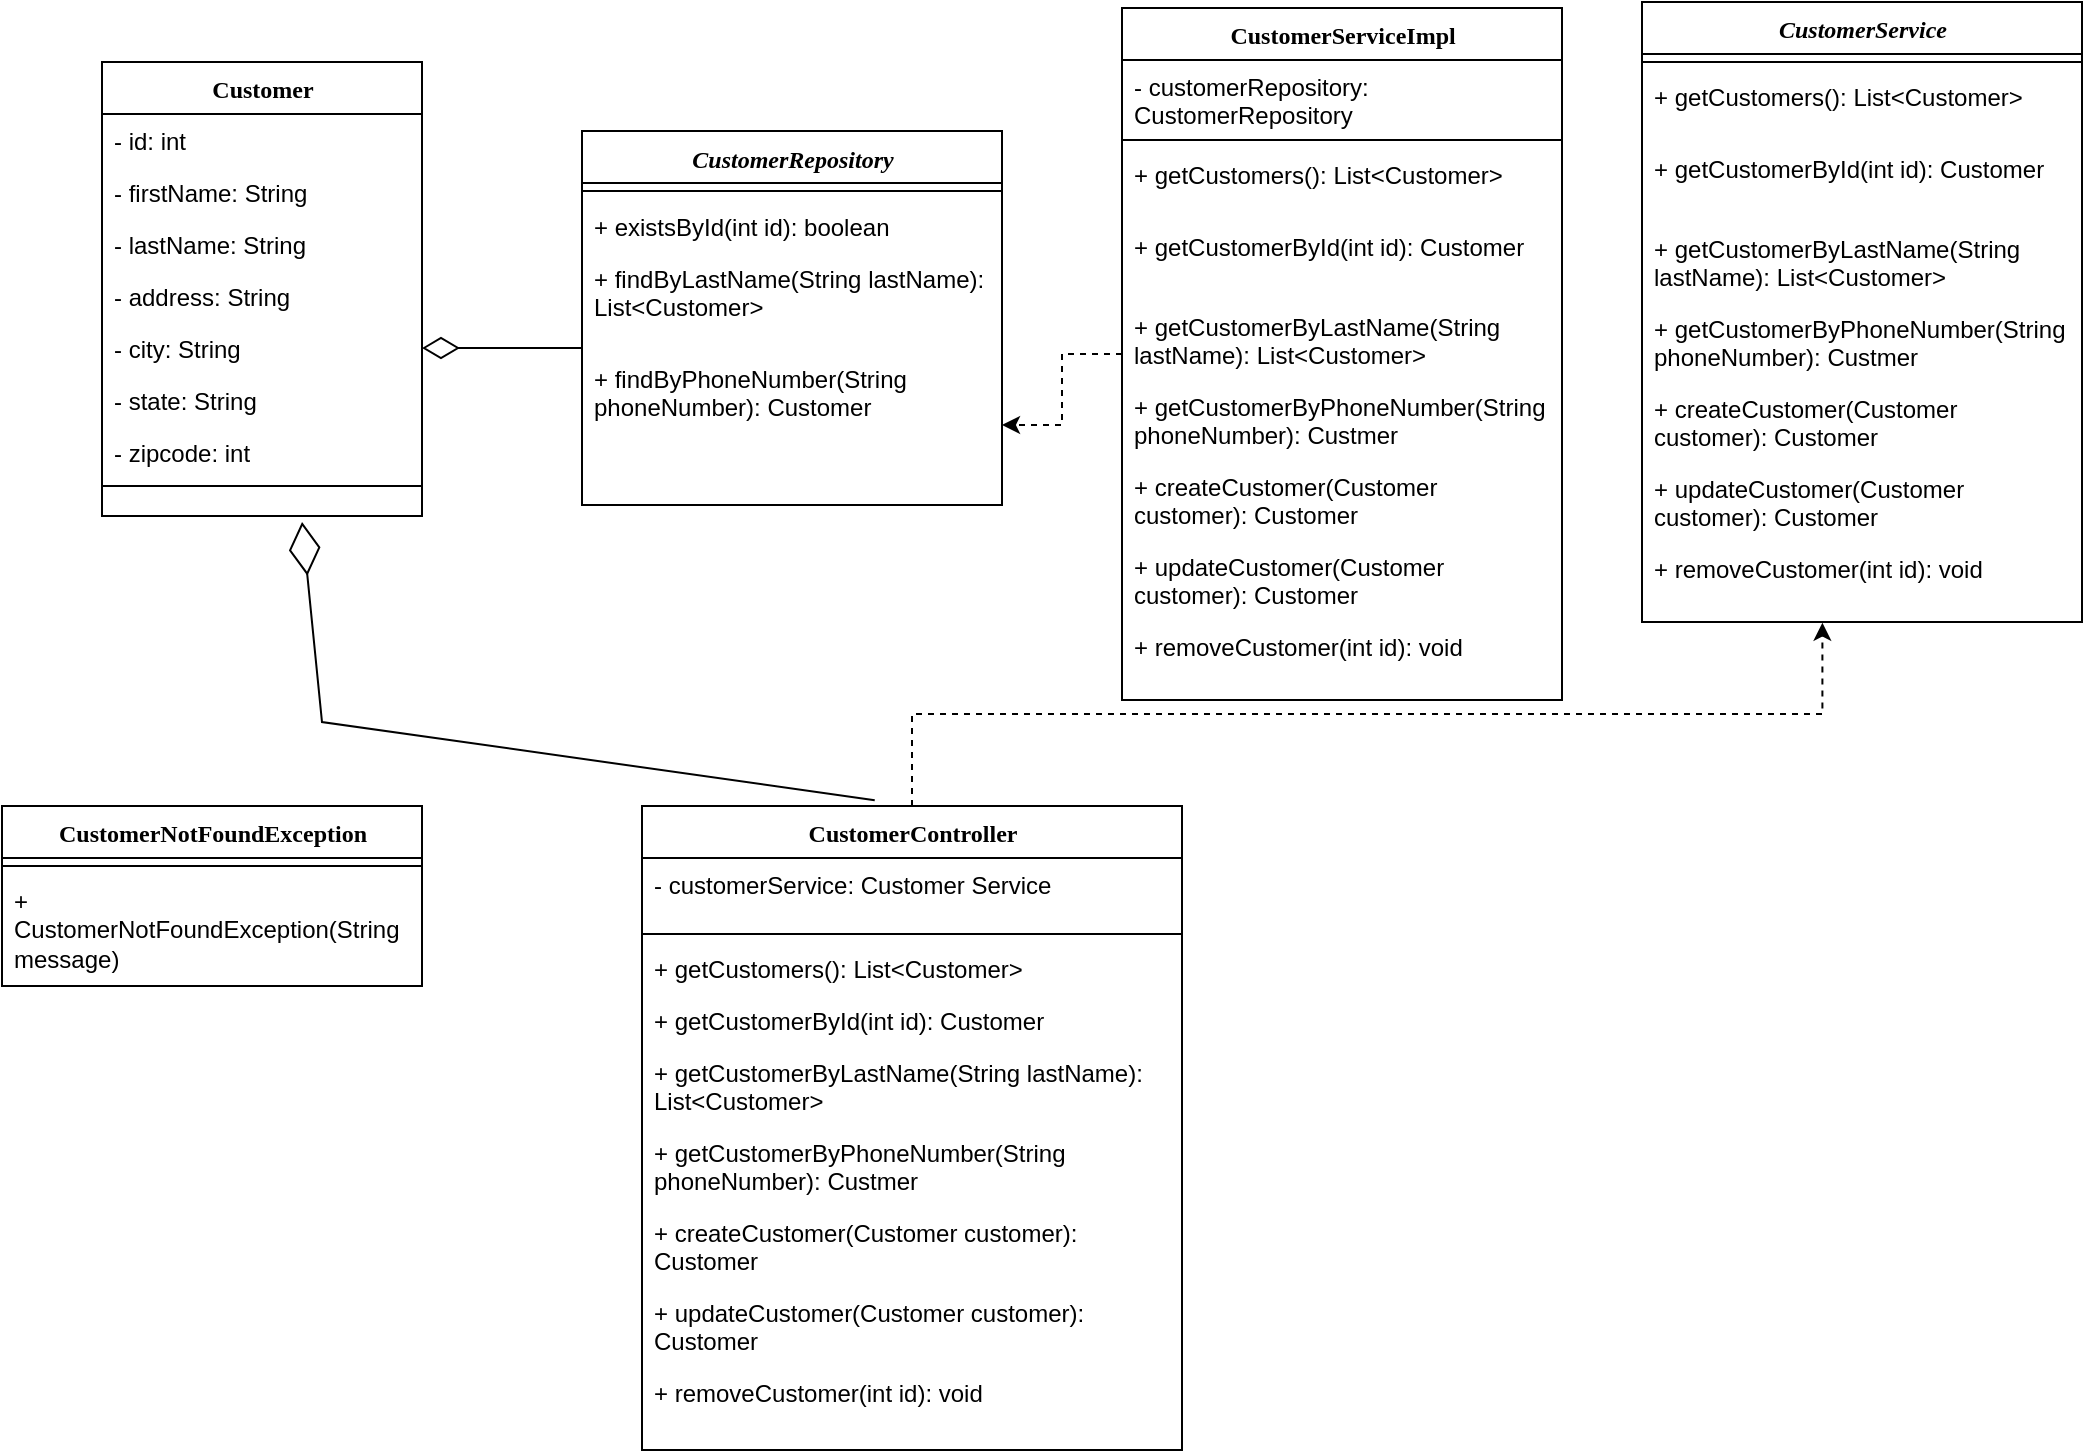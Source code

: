 <mxfile version="23.1.4" type="device">
  <diagram name="Page-1" id="9f46799a-70d6-7492-0946-bef42562c5a5">
    <mxGraphModel dx="1193" dy="769" grid="1" gridSize="10" guides="1" tooltips="1" connect="1" arrows="1" fold="1" page="1" pageScale="1" pageWidth="1100" pageHeight="850" background="none" math="0" shadow="0">
      <root>
        <mxCell id="0" />
        <mxCell id="1" parent="0" />
        <mxCell id="78961159f06e98e8-17" value="Customer" style="swimlane;html=1;fontStyle=1;align=center;verticalAlign=top;childLayout=stackLayout;horizontal=1;startSize=26;horizontalStack=0;resizeParent=1;resizeLast=0;collapsible=1;marginBottom=0;swimlaneFillColor=#ffffff;rounded=0;shadow=0;comic=0;labelBackgroundColor=none;strokeWidth=1;fillColor=none;fontFamily=Verdana;fontSize=12" parent="1" vertex="1">
          <mxGeometry x="90" y="110" width="160" height="227" as="geometry">
            <mxRectangle x="90" y="83" width="110" height="30" as="alternateBounds" />
          </mxGeometry>
        </mxCell>
        <mxCell id="78961159f06e98e8-21" value="- id: int" style="text;html=1;strokeColor=none;fillColor=none;align=left;verticalAlign=top;spacingLeft=4;spacingRight=4;whiteSpace=wrap;overflow=hidden;rotatable=0;points=[[0,0.5],[1,0.5]];portConstraint=eastwest;" parent="78961159f06e98e8-17" vertex="1">
          <mxGeometry y="26" width="160" height="26" as="geometry" />
        </mxCell>
        <mxCell id="78961159f06e98e8-23" value="- firstName: String" style="text;html=1;strokeColor=none;fillColor=none;align=left;verticalAlign=top;spacingLeft=4;spacingRight=4;whiteSpace=wrap;overflow=hidden;rotatable=0;points=[[0,0.5],[1,0.5]];portConstraint=eastwest;" parent="78961159f06e98e8-17" vertex="1">
          <mxGeometry y="52" width="160" height="26" as="geometry" />
        </mxCell>
        <mxCell id="78961159f06e98e8-25" value="- lastName: String" style="text;html=1;strokeColor=none;fillColor=none;align=left;verticalAlign=top;spacingLeft=4;spacingRight=4;whiteSpace=wrap;overflow=hidden;rotatable=0;points=[[0,0.5],[1,0.5]];portConstraint=eastwest;" parent="78961159f06e98e8-17" vertex="1">
          <mxGeometry y="78" width="160" height="26" as="geometry" />
        </mxCell>
        <mxCell id="78961159f06e98e8-26" value="- address: String" style="text;html=1;strokeColor=none;fillColor=none;align=left;verticalAlign=top;spacingLeft=4;spacingRight=4;whiteSpace=wrap;overflow=hidden;rotatable=0;points=[[0,0.5],[1,0.5]];portConstraint=eastwest;" parent="78961159f06e98e8-17" vertex="1">
          <mxGeometry y="104" width="160" height="26" as="geometry" />
        </mxCell>
        <mxCell id="78961159f06e98e8-24" value="- city: String" style="text;html=1;strokeColor=none;fillColor=none;align=left;verticalAlign=top;spacingLeft=4;spacingRight=4;whiteSpace=wrap;overflow=hidden;rotatable=0;points=[[0,0.5],[1,0.5]];portConstraint=eastwest;" parent="78961159f06e98e8-17" vertex="1">
          <mxGeometry y="130" width="160" height="26" as="geometry" />
        </mxCell>
        <mxCell id="78961159f06e98e8-20" value="- state: String" style="text;html=1;strokeColor=none;fillColor=none;align=left;verticalAlign=top;spacingLeft=4;spacingRight=4;whiteSpace=wrap;overflow=hidden;rotatable=0;points=[[0,0.5],[1,0.5]];portConstraint=eastwest;" parent="78961159f06e98e8-17" vertex="1">
          <mxGeometry y="156" width="160" height="26" as="geometry" />
        </mxCell>
        <mxCell id="78961159f06e98e8-27" value="- zipcode: int" style="text;html=1;strokeColor=none;fillColor=none;align=left;verticalAlign=top;spacingLeft=4;spacingRight=4;whiteSpace=wrap;overflow=hidden;rotatable=0;points=[[0,0.5],[1,0.5]];portConstraint=eastwest;" parent="78961159f06e98e8-17" vertex="1">
          <mxGeometry y="182" width="160" height="26" as="geometry" />
        </mxCell>
        <mxCell id="78961159f06e98e8-19" value="" style="line;html=1;strokeWidth=1;fillColor=none;align=left;verticalAlign=middle;spacingTop=-1;spacingLeft=3;spacingRight=3;rotatable=0;labelPosition=right;points=[];portConstraint=eastwest;" parent="78961159f06e98e8-17" vertex="1">
          <mxGeometry y="208" width="160" height="8" as="geometry" />
        </mxCell>
        <mxCell id="78961159f06e98e8-30" value="&lt;i&gt;CustomerRepository&lt;/i&gt;" style="swimlane;html=1;fontStyle=1;align=center;verticalAlign=top;childLayout=stackLayout;horizontal=1;startSize=26;horizontalStack=0;resizeParent=1;resizeLast=0;collapsible=1;marginBottom=0;swimlaneFillColor=#ffffff;rounded=0;shadow=0;comic=0;labelBackgroundColor=none;strokeWidth=1;fillColor=none;fontFamily=Verdana;fontSize=12" parent="1" vertex="1">
          <mxGeometry x="330" y="144.5" width="210" height="187" as="geometry" />
        </mxCell>
        <mxCell id="78961159f06e98e8-38" value="" style="line;html=1;strokeWidth=1;fillColor=none;align=left;verticalAlign=middle;spacingTop=-1;spacingLeft=3;spacingRight=3;rotatable=0;labelPosition=right;points=[];portConstraint=eastwest;" parent="78961159f06e98e8-30" vertex="1">
          <mxGeometry y="26" width="210" height="8" as="geometry" />
        </mxCell>
        <mxCell id="78961159f06e98e8-39" value="+ existsById(int id): boolean" style="text;html=1;strokeColor=none;fillColor=none;align=left;verticalAlign=top;spacingLeft=4;spacingRight=4;whiteSpace=wrap;overflow=hidden;rotatable=0;points=[[0,0.5],[1,0.5]];portConstraint=eastwest;" parent="78961159f06e98e8-30" vertex="1">
          <mxGeometry y="34" width="210" height="26" as="geometry" />
        </mxCell>
        <mxCell id="78961159f06e98e8-40" value="+ findByLastName(String lastName): List&amp;lt;Customer&amp;gt;" style="text;html=1;strokeColor=none;fillColor=none;align=left;verticalAlign=top;spacingLeft=4;spacingRight=4;whiteSpace=wrap;overflow=hidden;rotatable=0;points=[[0,0.5],[1,0.5]];portConstraint=eastwest;" parent="78961159f06e98e8-30" vertex="1">
          <mxGeometry y="60" width="210" height="50" as="geometry" />
        </mxCell>
        <mxCell id="78961159f06e98e8-42" value="+ findByPhoneNumber(String phoneNumber): Customer" style="text;html=1;strokeColor=none;fillColor=none;align=left;verticalAlign=top;spacingLeft=4;spacingRight=4;whiteSpace=wrap;overflow=hidden;rotatable=0;points=[[0,0.5],[1,0.5]];portConstraint=eastwest;" parent="78961159f06e98e8-30" vertex="1">
          <mxGeometry y="110" width="210" height="74" as="geometry" />
        </mxCell>
        <mxCell id="7w0-hk6riL3umtrbq_6N-59" value="" style="edgeStyle=orthogonalEdgeStyle;rounded=0;orthogonalLoop=1;jettySize=auto;html=1;dashed=1;" edge="1" parent="1" source="78961159f06e98e8-43" target="78961159f06e98e8-42">
          <mxGeometry relative="1" as="geometry" />
        </mxCell>
        <mxCell id="78961159f06e98e8-43" value="CustomerServiceImpl" style="swimlane;html=1;fontStyle=1;align=center;verticalAlign=top;childLayout=stackLayout;horizontal=1;startSize=26;horizontalStack=0;resizeParent=1;resizeLast=0;collapsible=1;marginBottom=0;swimlaneFillColor=#ffffff;rounded=0;shadow=0;comic=0;labelBackgroundColor=none;strokeWidth=1;fillColor=none;fontFamily=Verdana;fontSize=12" parent="1" vertex="1">
          <mxGeometry x="600" y="83" width="220" height="346" as="geometry" />
        </mxCell>
        <mxCell id="7w0-hk6riL3umtrbq_6N-58" value="- customerRepository: CustomerRepository" style="text;html=1;strokeColor=none;fillColor=none;align=left;verticalAlign=top;spacingLeft=4;spacingRight=4;whiteSpace=wrap;overflow=hidden;rotatable=0;points=[[0,0.5],[1,0.5]];portConstraint=eastwest;" vertex="1" parent="78961159f06e98e8-43">
          <mxGeometry y="26" width="220" height="36" as="geometry" />
        </mxCell>
        <mxCell id="78961159f06e98e8-51" value="" style="line;html=1;strokeWidth=1;fillColor=none;align=left;verticalAlign=middle;spacingTop=-1;spacingLeft=3;spacingRight=3;rotatable=0;labelPosition=right;points=[];portConstraint=eastwest;" parent="78961159f06e98e8-43" vertex="1">
          <mxGeometry y="62" width="220" height="8" as="geometry" />
        </mxCell>
        <mxCell id="78961159f06e98e8-52" value="+ getCustomers(): List&amp;lt;Customer&amp;gt;" style="text;html=1;strokeColor=none;fillColor=none;align=left;verticalAlign=top;spacingLeft=4;spacingRight=4;whiteSpace=wrap;overflow=hidden;rotatable=0;points=[[0,0.5],[1,0.5]];portConstraint=eastwest;" parent="78961159f06e98e8-43" vertex="1">
          <mxGeometry y="70" width="220" height="36" as="geometry" />
        </mxCell>
        <mxCell id="78961159f06e98e8-53" value="+ getCustomerById(int id): Customer" style="text;html=1;strokeColor=none;fillColor=none;align=left;verticalAlign=top;spacingLeft=4;spacingRight=4;whiteSpace=wrap;overflow=hidden;rotatable=0;points=[[0,0.5],[1,0.5]];portConstraint=eastwest;" parent="78961159f06e98e8-43" vertex="1">
          <mxGeometry y="106" width="220" height="40" as="geometry" />
        </mxCell>
        <mxCell id="7w0-hk6riL3umtrbq_6N-18" value="+ getCustomerByLastName(String lastName): List&amp;lt;Customer&amp;gt;" style="text;html=1;strokeColor=none;fillColor=none;align=left;verticalAlign=top;spacingLeft=4;spacingRight=4;whiteSpace=wrap;overflow=hidden;rotatable=0;points=[[0,0.5],[1,0.5]];portConstraint=eastwest;" vertex="1" parent="78961159f06e98e8-43">
          <mxGeometry y="146" width="220" height="40" as="geometry" />
        </mxCell>
        <mxCell id="7w0-hk6riL3umtrbq_6N-24" value="+ getCustomerByPhoneNumber(String phoneNumber): Custmer" style="text;html=1;strokeColor=none;fillColor=none;align=left;verticalAlign=top;spacingLeft=4;spacingRight=4;whiteSpace=wrap;overflow=hidden;rotatable=0;points=[[0,0.5],[1,0.5]];portConstraint=eastwest;" vertex="1" parent="78961159f06e98e8-43">
          <mxGeometry y="186" width="220" height="40" as="geometry" />
        </mxCell>
        <mxCell id="7w0-hk6riL3umtrbq_6N-25" value="+ createCustomer(Customer customer): Customer" style="text;html=1;strokeColor=none;fillColor=none;align=left;verticalAlign=top;spacingLeft=4;spacingRight=4;whiteSpace=wrap;overflow=hidden;rotatable=0;points=[[0,0.5],[1,0.5]];portConstraint=eastwest;" vertex="1" parent="78961159f06e98e8-43">
          <mxGeometry y="226" width="220" height="40" as="geometry" />
        </mxCell>
        <mxCell id="7w0-hk6riL3umtrbq_6N-26" value="+ updateCustomer(Customer customer): Customer" style="text;html=1;strokeColor=none;fillColor=none;align=left;verticalAlign=top;spacingLeft=4;spacingRight=4;whiteSpace=wrap;overflow=hidden;rotatable=0;points=[[0,0.5],[1,0.5]];portConstraint=eastwest;" vertex="1" parent="78961159f06e98e8-43">
          <mxGeometry y="266" width="220" height="40" as="geometry" />
        </mxCell>
        <mxCell id="7w0-hk6riL3umtrbq_6N-27" value="+ removeCustomer(int id): void" style="text;html=1;strokeColor=none;fillColor=none;align=left;verticalAlign=top;spacingLeft=4;spacingRight=4;whiteSpace=wrap;overflow=hidden;rotatable=0;points=[[0,0.5],[1,0.5]];portConstraint=eastwest;" vertex="1" parent="78961159f06e98e8-43">
          <mxGeometry y="306" width="220" height="40" as="geometry" />
        </mxCell>
        <mxCell id="78961159f06e98e8-56" value="CustomerNotFoundException" style="swimlane;html=1;fontStyle=1;align=center;verticalAlign=top;childLayout=stackLayout;horizontal=1;startSize=26;horizontalStack=0;resizeParent=1;resizeLast=0;collapsible=1;marginBottom=0;swimlaneFillColor=#ffffff;rounded=0;shadow=0;comic=0;labelBackgroundColor=none;strokeWidth=1;fillColor=none;fontFamily=Verdana;fontSize=12" parent="1" vertex="1">
          <mxGeometry x="40" y="482" width="210" height="90" as="geometry" />
        </mxCell>
        <mxCell id="78961159f06e98e8-64" value="" style="line;html=1;strokeWidth=1;fillColor=none;align=left;verticalAlign=middle;spacingTop=-1;spacingLeft=3;spacingRight=3;rotatable=0;labelPosition=right;points=[];portConstraint=eastwest;" parent="78961159f06e98e8-56" vertex="1">
          <mxGeometry y="26" width="210" height="8" as="geometry" />
        </mxCell>
        <mxCell id="78961159f06e98e8-68" value="+ CustomerNotFoundException(String message)" style="text;html=1;strokeColor=none;fillColor=none;align=left;verticalAlign=top;spacingLeft=4;spacingRight=4;whiteSpace=wrap;overflow=hidden;rotatable=0;points=[[0,0.5],[1,0.5]];portConstraint=eastwest;" parent="78961159f06e98e8-56" vertex="1">
          <mxGeometry y="34" width="210" height="56" as="geometry" />
        </mxCell>
        <mxCell id="78961159f06e98e8-69" value="CustomerController" style="swimlane;html=1;fontStyle=1;align=center;verticalAlign=top;childLayout=stackLayout;horizontal=1;startSize=26;horizontalStack=0;resizeParent=1;resizeLast=0;collapsible=1;marginBottom=0;swimlaneFillColor=#ffffff;rounded=0;shadow=0;comic=0;labelBackgroundColor=none;strokeWidth=1;fillColor=none;fontFamily=Verdana;fontSize=12" parent="1" vertex="1">
          <mxGeometry x="360" y="482" width="270" height="322" as="geometry" />
        </mxCell>
        <mxCell id="78961159f06e98e8-70" value="- customerService: Customer Service" style="text;html=1;strokeColor=none;fillColor=none;align=left;verticalAlign=top;spacingLeft=4;spacingRight=4;whiteSpace=wrap;overflow=hidden;rotatable=0;points=[[0,0.5],[1,0.5]];portConstraint=eastwest;" parent="78961159f06e98e8-69" vertex="1">
          <mxGeometry y="26" width="270" height="34" as="geometry" />
        </mxCell>
        <mxCell id="78961159f06e98e8-77" value="" style="line;html=1;strokeWidth=1;fillColor=none;align=left;verticalAlign=middle;spacingTop=-1;spacingLeft=3;spacingRight=3;rotatable=0;labelPosition=right;points=[];portConstraint=eastwest;" parent="78961159f06e98e8-69" vertex="1">
          <mxGeometry y="60" width="270" height="8" as="geometry" />
        </mxCell>
        <mxCell id="78961159f06e98e8-78" value="+ getCustomers(): List&amp;lt;Customer&amp;gt;" style="text;html=1;strokeColor=none;fillColor=none;align=left;verticalAlign=top;spacingLeft=4;spacingRight=4;whiteSpace=wrap;overflow=hidden;rotatable=0;points=[[0,0.5],[1,0.5]];portConstraint=eastwest;" parent="78961159f06e98e8-69" vertex="1">
          <mxGeometry y="68" width="270" height="26" as="geometry" />
        </mxCell>
        <mxCell id="78961159f06e98e8-79" value="+ getCustomerById(int id): Customer" style="text;html=1;strokeColor=none;fillColor=none;align=left;verticalAlign=top;spacingLeft=4;spacingRight=4;whiteSpace=wrap;overflow=hidden;rotatable=0;points=[[0,0.5],[1,0.5]];portConstraint=eastwest;" parent="78961159f06e98e8-69" vertex="1">
          <mxGeometry y="94" width="270" height="26" as="geometry" />
        </mxCell>
        <mxCell id="78961159f06e98e8-80" value="+ getCustomerByLastName(String lastName): List&amp;lt;Customer&amp;gt;" style="text;html=1;strokeColor=none;fillColor=none;align=left;verticalAlign=top;spacingLeft=4;spacingRight=4;whiteSpace=wrap;overflow=hidden;rotatable=0;points=[[0,0.5],[1,0.5]];portConstraint=eastwest;" parent="78961159f06e98e8-69" vertex="1">
          <mxGeometry y="120" width="270" height="40" as="geometry" />
        </mxCell>
        <mxCell id="78961159f06e98e8-81" value="+ getCustomerByPhoneNumber(String phoneNumber): Custmer" style="text;html=1;strokeColor=none;fillColor=none;align=left;verticalAlign=top;spacingLeft=4;spacingRight=4;whiteSpace=wrap;overflow=hidden;rotatable=0;points=[[0,0.5],[1,0.5]];portConstraint=eastwest;" parent="78961159f06e98e8-69" vertex="1">
          <mxGeometry y="160" width="270" height="40" as="geometry" />
        </mxCell>
        <mxCell id="7w0-hk6riL3umtrbq_6N-52" value="+ createCustomer(Customer customer): Customer" style="text;html=1;strokeColor=none;fillColor=none;align=left;verticalAlign=top;spacingLeft=4;spacingRight=4;whiteSpace=wrap;overflow=hidden;rotatable=0;points=[[0,0.5],[1,0.5]];portConstraint=eastwest;" vertex="1" parent="78961159f06e98e8-69">
          <mxGeometry y="200" width="270" height="40" as="geometry" />
        </mxCell>
        <mxCell id="7w0-hk6riL3umtrbq_6N-53" value="+ updateCustomer(Customer customer): Customer" style="text;html=1;strokeColor=none;fillColor=none;align=left;verticalAlign=top;spacingLeft=4;spacingRight=4;whiteSpace=wrap;overflow=hidden;rotatable=0;points=[[0,0.5],[1,0.5]];portConstraint=eastwest;" vertex="1" parent="78961159f06e98e8-69">
          <mxGeometry y="240" width="270" height="40" as="geometry" />
        </mxCell>
        <mxCell id="7w0-hk6riL3umtrbq_6N-54" value="+ removeCustomer(int id): void" style="text;html=1;strokeColor=none;fillColor=none;align=left;verticalAlign=top;spacingLeft=4;spacingRight=4;whiteSpace=wrap;overflow=hidden;rotatable=0;points=[[0,0.5],[1,0.5]];portConstraint=eastwest;" vertex="1" parent="78961159f06e98e8-69">
          <mxGeometry y="280" width="270" height="40" as="geometry" />
        </mxCell>
        <mxCell id="78961159f06e98e8-121" style="edgeStyle=elbowEdgeStyle;html=1;labelBackgroundColor=none;startFill=0;startSize=8;endArrow=diamondThin;endFill=0;endSize=16;fontFamily=Verdana;fontSize=12;elbow=vertical;entryX=1;entryY=0.5;entryDx=0;entryDy=0;" parent="1" target="78961159f06e98e8-24" edge="1">
          <mxGeometry relative="1" as="geometry">
            <mxPoint x="330" y="253" as="sourcePoint" />
          </mxGeometry>
        </mxCell>
        <mxCell id="7w0-hk6riL3umtrbq_6N-37" value="&lt;i&gt;CustomerService&lt;/i&gt;" style="swimlane;html=1;fontStyle=1;align=center;verticalAlign=top;childLayout=stackLayout;horizontal=1;startSize=26;horizontalStack=0;resizeParent=1;resizeLast=0;collapsible=1;marginBottom=0;swimlaneFillColor=#ffffff;rounded=0;shadow=0;comic=0;labelBackgroundColor=none;strokeWidth=1;fillColor=none;fontFamily=Verdana;fontSize=12" vertex="1" parent="1">
          <mxGeometry x="860" y="80" width="220" height="310" as="geometry" />
        </mxCell>
        <mxCell id="7w0-hk6riL3umtrbq_6N-38" value="" style="line;html=1;strokeWidth=1;fillColor=none;align=left;verticalAlign=middle;spacingTop=-1;spacingLeft=3;spacingRight=3;rotatable=0;labelPosition=right;points=[];portConstraint=eastwest;" vertex="1" parent="7w0-hk6riL3umtrbq_6N-37">
          <mxGeometry y="26" width="220" height="8" as="geometry" />
        </mxCell>
        <mxCell id="7w0-hk6riL3umtrbq_6N-39" value="+ getCustomers(): List&amp;lt;Customer&amp;gt;" style="text;html=1;strokeColor=none;fillColor=none;align=left;verticalAlign=top;spacingLeft=4;spacingRight=4;whiteSpace=wrap;overflow=hidden;rotatable=0;points=[[0,0.5],[1,0.5]];portConstraint=eastwest;" vertex="1" parent="7w0-hk6riL3umtrbq_6N-37">
          <mxGeometry y="34" width="220" height="36" as="geometry" />
        </mxCell>
        <mxCell id="7w0-hk6riL3umtrbq_6N-40" value="+ getCustomerById(int id): Customer" style="text;html=1;strokeColor=none;fillColor=none;align=left;verticalAlign=top;spacingLeft=4;spacingRight=4;whiteSpace=wrap;overflow=hidden;rotatable=0;points=[[0,0.5],[1,0.5]];portConstraint=eastwest;" vertex="1" parent="7w0-hk6riL3umtrbq_6N-37">
          <mxGeometry y="70" width="220" height="40" as="geometry" />
        </mxCell>
        <mxCell id="7w0-hk6riL3umtrbq_6N-41" value="+ getCustomerByLastName(String lastName): List&amp;lt;Customer&amp;gt;" style="text;html=1;strokeColor=none;fillColor=none;align=left;verticalAlign=top;spacingLeft=4;spacingRight=4;whiteSpace=wrap;overflow=hidden;rotatable=0;points=[[0,0.5],[1,0.5]];portConstraint=eastwest;" vertex="1" parent="7w0-hk6riL3umtrbq_6N-37">
          <mxGeometry y="110" width="220" height="40" as="geometry" />
        </mxCell>
        <mxCell id="7w0-hk6riL3umtrbq_6N-42" value="+ getCustomerByPhoneNumber(String phoneNumber): Custmer" style="text;html=1;strokeColor=none;fillColor=none;align=left;verticalAlign=top;spacingLeft=4;spacingRight=4;whiteSpace=wrap;overflow=hidden;rotatable=0;points=[[0,0.5],[1,0.5]];portConstraint=eastwest;" vertex="1" parent="7w0-hk6riL3umtrbq_6N-37">
          <mxGeometry y="150" width="220" height="40" as="geometry" />
        </mxCell>
        <mxCell id="7w0-hk6riL3umtrbq_6N-43" value="+ createCustomer(Customer customer): Customer" style="text;html=1;strokeColor=none;fillColor=none;align=left;verticalAlign=top;spacingLeft=4;spacingRight=4;whiteSpace=wrap;overflow=hidden;rotatable=0;points=[[0,0.5],[1,0.5]];portConstraint=eastwest;" vertex="1" parent="7w0-hk6riL3umtrbq_6N-37">
          <mxGeometry y="190" width="220" height="40" as="geometry" />
        </mxCell>
        <mxCell id="7w0-hk6riL3umtrbq_6N-44" value="+ updateCustomer(Customer customer): Customer" style="text;html=1;strokeColor=none;fillColor=none;align=left;verticalAlign=top;spacingLeft=4;spacingRight=4;whiteSpace=wrap;overflow=hidden;rotatable=0;points=[[0,0.5],[1,0.5]];portConstraint=eastwest;" vertex="1" parent="7w0-hk6riL3umtrbq_6N-37">
          <mxGeometry y="230" width="220" height="40" as="geometry" />
        </mxCell>
        <mxCell id="7w0-hk6riL3umtrbq_6N-45" value="+ removeCustomer(int id): void" style="text;html=1;strokeColor=none;fillColor=none;align=left;verticalAlign=top;spacingLeft=4;spacingRight=4;whiteSpace=wrap;overflow=hidden;rotatable=0;points=[[0,0.5],[1,0.5]];portConstraint=eastwest;" vertex="1" parent="7w0-hk6riL3umtrbq_6N-37">
          <mxGeometry y="270" width="220" height="40" as="geometry" />
        </mxCell>
        <mxCell id="7w0-hk6riL3umtrbq_6N-61" style="edgeStyle=orthogonalEdgeStyle;rounded=0;orthogonalLoop=1;jettySize=auto;html=1;entryX=0.41;entryY=1.009;entryDx=0;entryDy=0;entryPerimeter=0;dashed=1;" edge="1" parent="1" source="78961159f06e98e8-69" target="7w0-hk6riL3umtrbq_6N-45">
          <mxGeometry relative="1" as="geometry" />
        </mxCell>
        <mxCell id="7w0-hk6riL3umtrbq_6N-63" value="" style="endArrow=diamondThin;endFill=0;endSize=24;html=1;rounded=0;exitX=0.431;exitY=-0.009;exitDx=0;exitDy=0;exitPerimeter=0;" edge="1" parent="1" source="78961159f06e98e8-69">
          <mxGeometry width="160" relative="1" as="geometry">
            <mxPoint x="460" y="430" as="sourcePoint" />
            <mxPoint x="190" y="340" as="targetPoint" />
            <Array as="points">
              <mxPoint x="200" y="440" />
            </Array>
          </mxGeometry>
        </mxCell>
      </root>
    </mxGraphModel>
  </diagram>
</mxfile>
